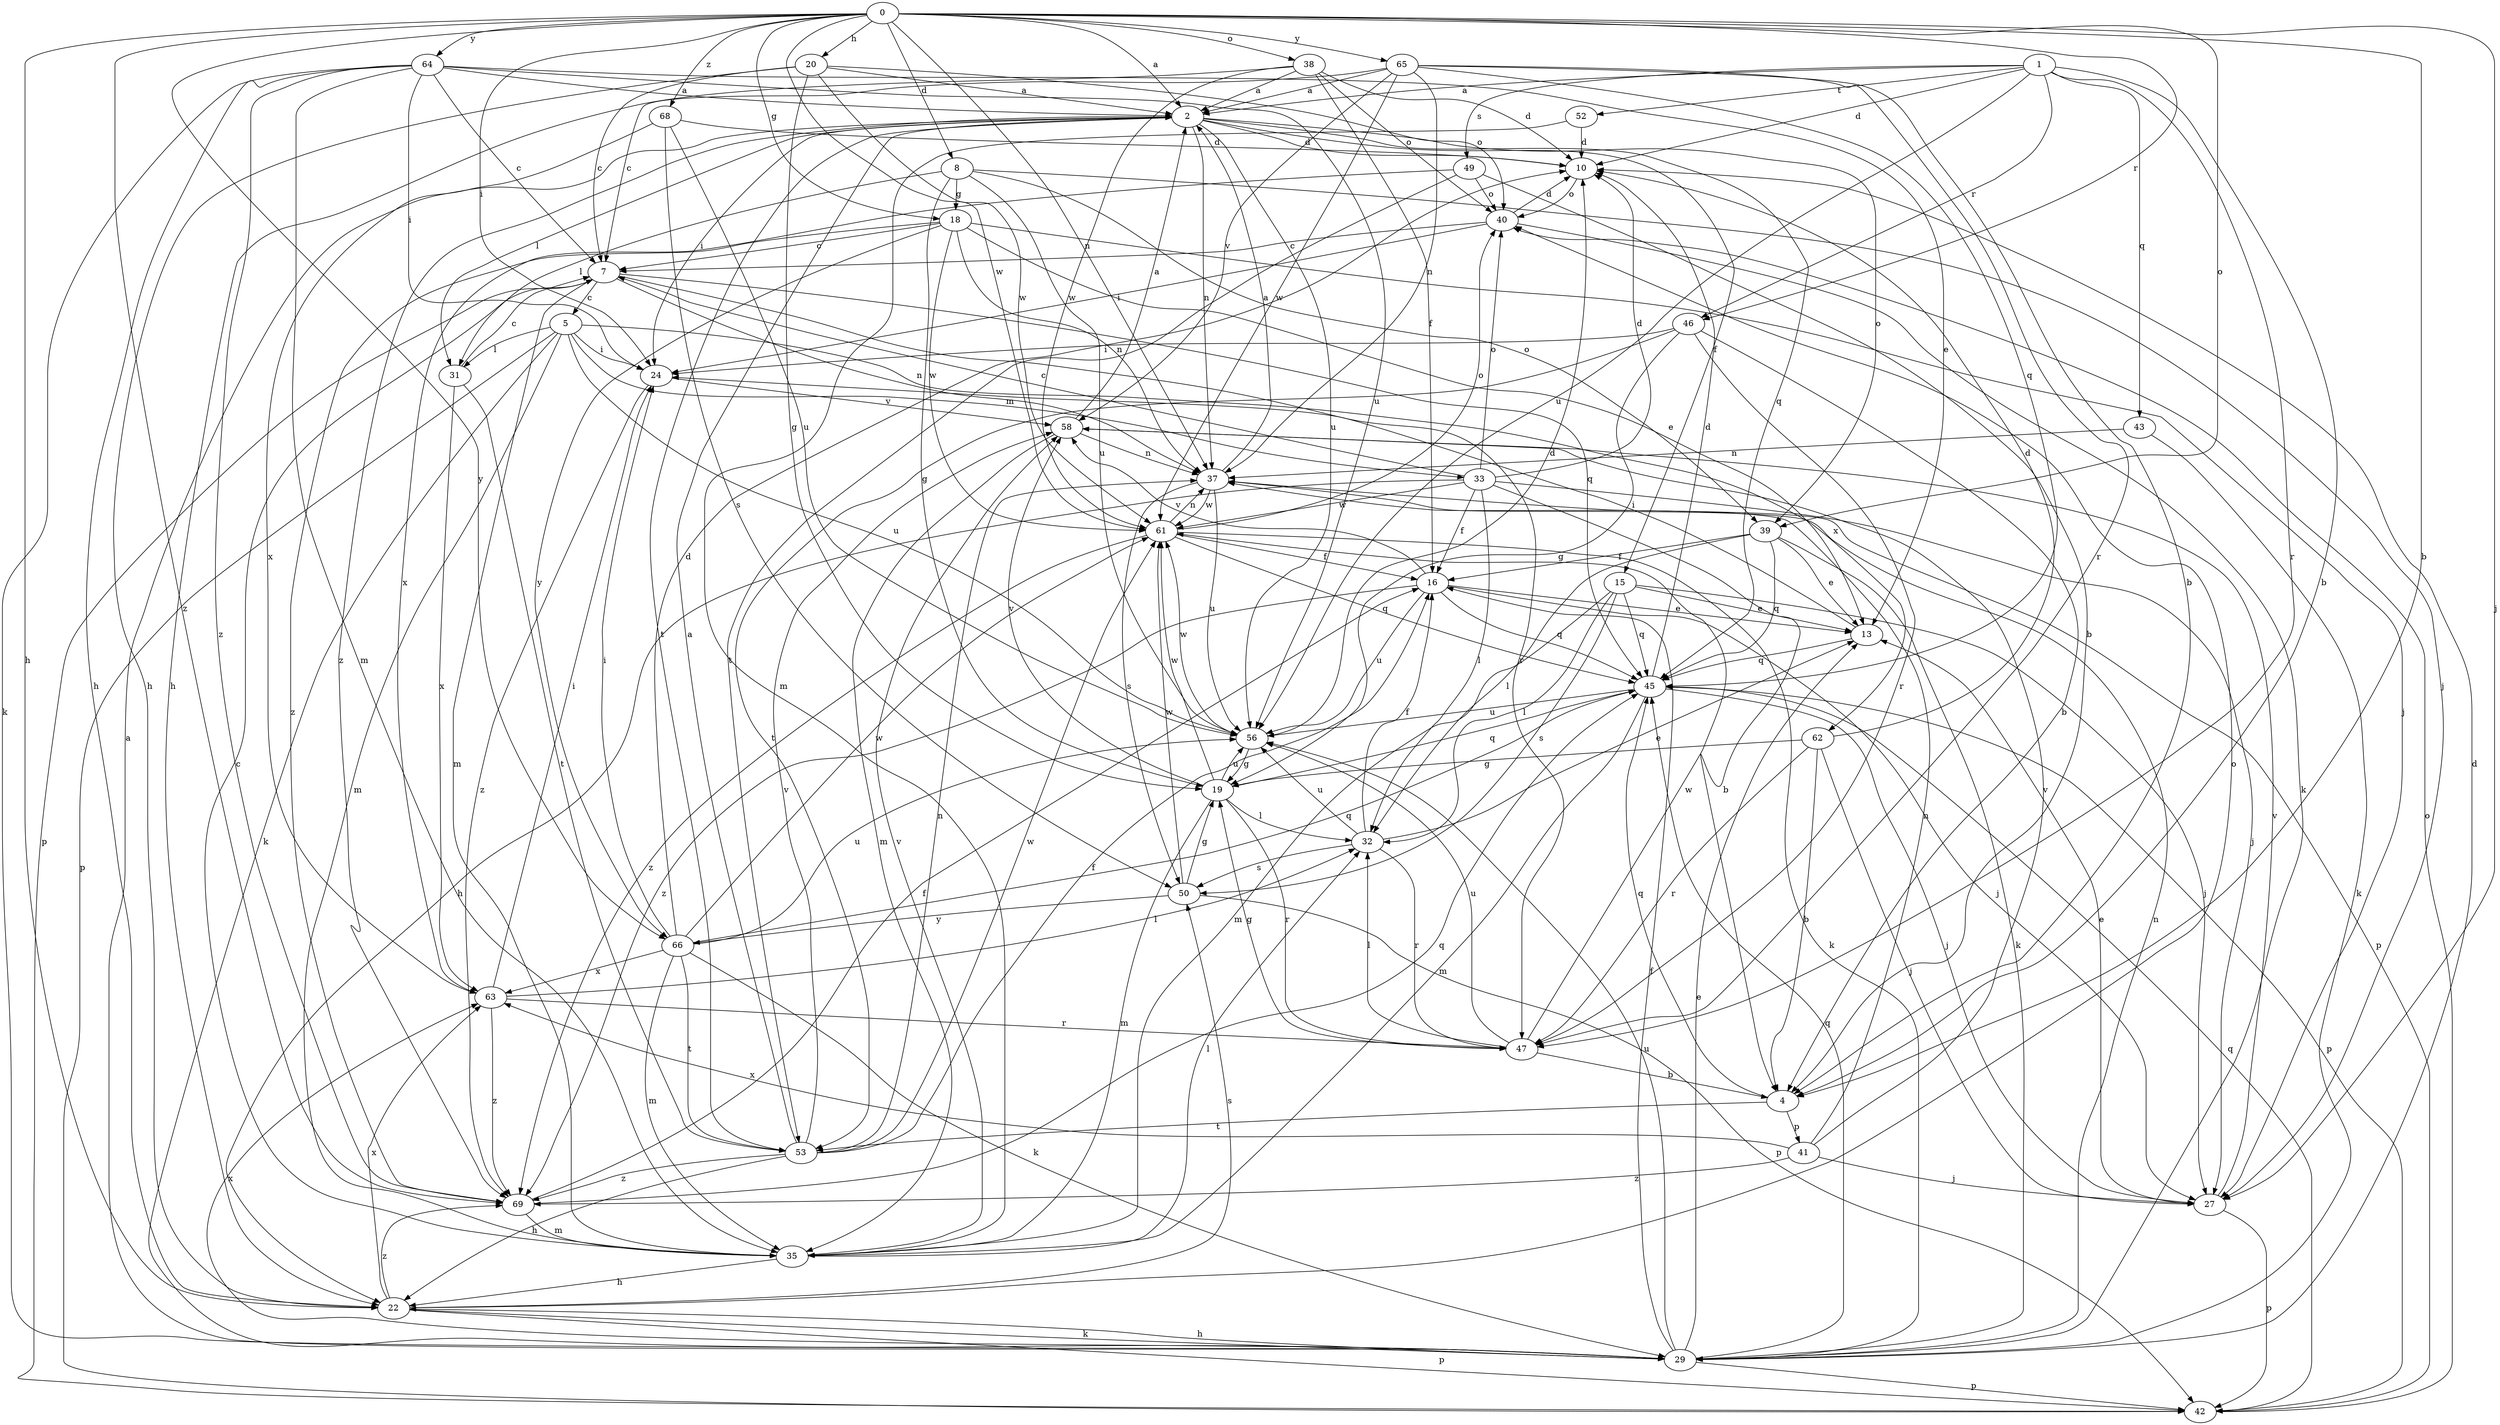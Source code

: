 strict digraph  {
0;
1;
2;
4;
5;
7;
8;
10;
13;
15;
16;
18;
19;
20;
22;
24;
27;
29;
31;
32;
33;
35;
37;
38;
39;
40;
41;
42;
43;
45;
46;
47;
49;
50;
52;
53;
56;
58;
61;
62;
63;
64;
65;
66;
68;
69;
0 -> 2  [label=a];
0 -> 4  [label=b];
0 -> 8  [label=d];
0 -> 18  [label=g];
0 -> 20  [label=h];
0 -> 22  [label=h];
0 -> 24  [label=i];
0 -> 27  [label=j];
0 -> 37  [label=n];
0 -> 38  [label=o];
0 -> 39  [label=o];
0 -> 46  [label=r];
0 -> 61  [label=w];
0 -> 64  [label=y];
0 -> 65  [label=y];
0 -> 66  [label=y];
0 -> 68  [label=z];
0 -> 69  [label=z];
1 -> 2  [label=a];
1 -> 4  [label=b];
1 -> 10  [label=d];
1 -> 43  [label=q];
1 -> 46  [label=r];
1 -> 47  [label=r];
1 -> 49  [label=s];
1 -> 52  [label=t];
1 -> 56  [label=u];
2 -> 10  [label=d];
2 -> 15  [label=f];
2 -> 24  [label=i];
2 -> 31  [label=l];
2 -> 37  [label=n];
2 -> 39  [label=o];
2 -> 45  [label=q];
2 -> 53  [label=t];
2 -> 56  [label=u];
2 -> 69  [label=z];
4 -> 41  [label=p];
4 -> 45  [label=q];
4 -> 53  [label=t];
5 -> 24  [label=i];
5 -> 29  [label=k];
5 -> 31  [label=l];
5 -> 33  [label=m];
5 -> 35  [label=m];
5 -> 42  [label=p];
5 -> 56  [label=u];
5 -> 62  [label=x];
7 -> 5  [label=c];
7 -> 35  [label=m];
7 -> 37  [label=n];
7 -> 42  [label=p];
7 -> 45  [label=q];
7 -> 47  [label=r];
8 -> 18  [label=g];
8 -> 19  [label=g];
8 -> 27  [label=j];
8 -> 31  [label=l];
8 -> 39  [label=o];
8 -> 56  [label=u];
10 -> 40  [label=o];
13 -> 24  [label=i];
13 -> 45  [label=q];
15 -> 13  [label=e];
15 -> 27  [label=j];
15 -> 32  [label=l];
15 -> 35  [label=m];
15 -> 45  [label=q];
15 -> 50  [label=s];
16 -> 13  [label=e];
16 -> 27  [label=j];
16 -> 45  [label=q];
16 -> 56  [label=u];
16 -> 58  [label=v];
16 -> 69  [label=z];
18 -> 7  [label=c];
18 -> 13  [label=e];
18 -> 27  [label=j];
18 -> 37  [label=n];
18 -> 61  [label=w];
18 -> 66  [label=y];
18 -> 69  [label=z];
19 -> 32  [label=l];
19 -> 35  [label=m];
19 -> 45  [label=q];
19 -> 47  [label=r];
19 -> 56  [label=u];
19 -> 58  [label=v];
19 -> 61  [label=w];
20 -> 2  [label=a];
20 -> 7  [label=c];
20 -> 19  [label=g];
20 -> 22  [label=h];
20 -> 40  [label=o];
20 -> 61  [label=w];
22 -> 29  [label=k];
22 -> 40  [label=o];
22 -> 42  [label=p];
22 -> 50  [label=s];
22 -> 63  [label=x];
22 -> 69  [label=z];
24 -> 58  [label=v];
24 -> 69  [label=z];
27 -> 13  [label=e];
27 -> 42  [label=p];
27 -> 58  [label=v];
29 -> 2  [label=a];
29 -> 10  [label=d];
29 -> 13  [label=e];
29 -> 16  [label=f];
29 -> 22  [label=h];
29 -> 37  [label=n];
29 -> 42  [label=p];
29 -> 45  [label=q];
29 -> 56  [label=u];
29 -> 63  [label=x];
31 -> 7  [label=c];
31 -> 53  [label=t];
31 -> 63  [label=x];
32 -> 13  [label=e];
32 -> 16  [label=f];
32 -> 47  [label=r];
32 -> 50  [label=s];
32 -> 56  [label=u];
33 -> 4  [label=b];
33 -> 7  [label=c];
33 -> 10  [label=d];
33 -> 16  [label=f];
33 -> 22  [label=h];
33 -> 27  [label=j];
33 -> 32  [label=l];
33 -> 40  [label=o];
33 -> 61  [label=w];
35 -> 7  [label=c];
35 -> 22  [label=h];
35 -> 32  [label=l];
35 -> 58  [label=v];
37 -> 2  [label=a];
37 -> 42  [label=p];
37 -> 50  [label=s];
37 -> 56  [label=u];
37 -> 61  [label=w];
38 -> 2  [label=a];
38 -> 10  [label=d];
38 -> 16  [label=f];
38 -> 22  [label=h];
38 -> 40  [label=o];
38 -> 61  [label=w];
39 -> 13  [label=e];
39 -> 16  [label=f];
39 -> 29  [label=k];
39 -> 32  [label=l];
39 -> 45  [label=q];
40 -> 7  [label=c];
40 -> 10  [label=d];
40 -> 24  [label=i];
40 -> 29  [label=k];
41 -> 27  [label=j];
41 -> 37  [label=n];
41 -> 58  [label=v];
41 -> 63  [label=x];
41 -> 69  [label=z];
42 -> 40  [label=o];
42 -> 45  [label=q];
43 -> 29  [label=k];
43 -> 37  [label=n];
45 -> 10  [label=d];
45 -> 27  [label=j];
45 -> 35  [label=m];
45 -> 42  [label=p];
45 -> 56  [label=u];
46 -> 4  [label=b];
46 -> 19  [label=g];
46 -> 24  [label=i];
46 -> 47  [label=r];
46 -> 53  [label=t];
47 -> 4  [label=b];
47 -> 19  [label=g];
47 -> 32  [label=l];
47 -> 56  [label=u];
47 -> 61  [label=w];
49 -> 4  [label=b];
49 -> 40  [label=o];
49 -> 53  [label=t];
49 -> 63  [label=x];
50 -> 19  [label=g];
50 -> 42  [label=p];
50 -> 61  [label=w];
50 -> 66  [label=y];
52 -> 10  [label=d];
52 -> 35  [label=m];
53 -> 2  [label=a];
53 -> 16  [label=f];
53 -> 22  [label=h];
53 -> 37  [label=n];
53 -> 58  [label=v];
53 -> 61  [label=w];
53 -> 69  [label=z];
56 -> 10  [label=d];
56 -> 19  [label=g];
56 -> 61  [label=w];
58 -> 2  [label=a];
58 -> 35  [label=m];
58 -> 37  [label=n];
61 -> 16  [label=f];
61 -> 29  [label=k];
61 -> 37  [label=n];
61 -> 40  [label=o];
61 -> 45  [label=q];
61 -> 69  [label=z];
62 -> 4  [label=b];
62 -> 10  [label=d];
62 -> 19  [label=g];
62 -> 27  [label=j];
62 -> 47  [label=r];
63 -> 24  [label=i];
63 -> 32  [label=l];
63 -> 47  [label=r];
63 -> 69  [label=z];
64 -> 2  [label=a];
64 -> 7  [label=c];
64 -> 13  [label=e];
64 -> 22  [label=h];
64 -> 24  [label=i];
64 -> 29  [label=k];
64 -> 35  [label=m];
64 -> 56  [label=u];
64 -> 69  [label=z];
65 -> 2  [label=a];
65 -> 4  [label=b];
65 -> 7  [label=c];
65 -> 37  [label=n];
65 -> 45  [label=q];
65 -> 47  [label=r];
65 -> 58  [label=v];
65 -> 61  [label=w];
66 -> 10  [label=d];
66 -> 24  [label=i];
66 -> 29  [label=k];
66 -> 35  [label=m];
66 -> 45  [label=q];
66 -> 53  [label=t];
66 -> 56  [label=u];
66 -> 61  [label=w];
66 -> 63  [label=x];
68 -> 10  [label=d];
68 -> 50  [label=s];
68 -> 56  [label=u];
68 -> 63  [label=x];
69 -> 16  [label=f];
69 -> 35  [label=m];
69 -> 45  [label=q];
}
